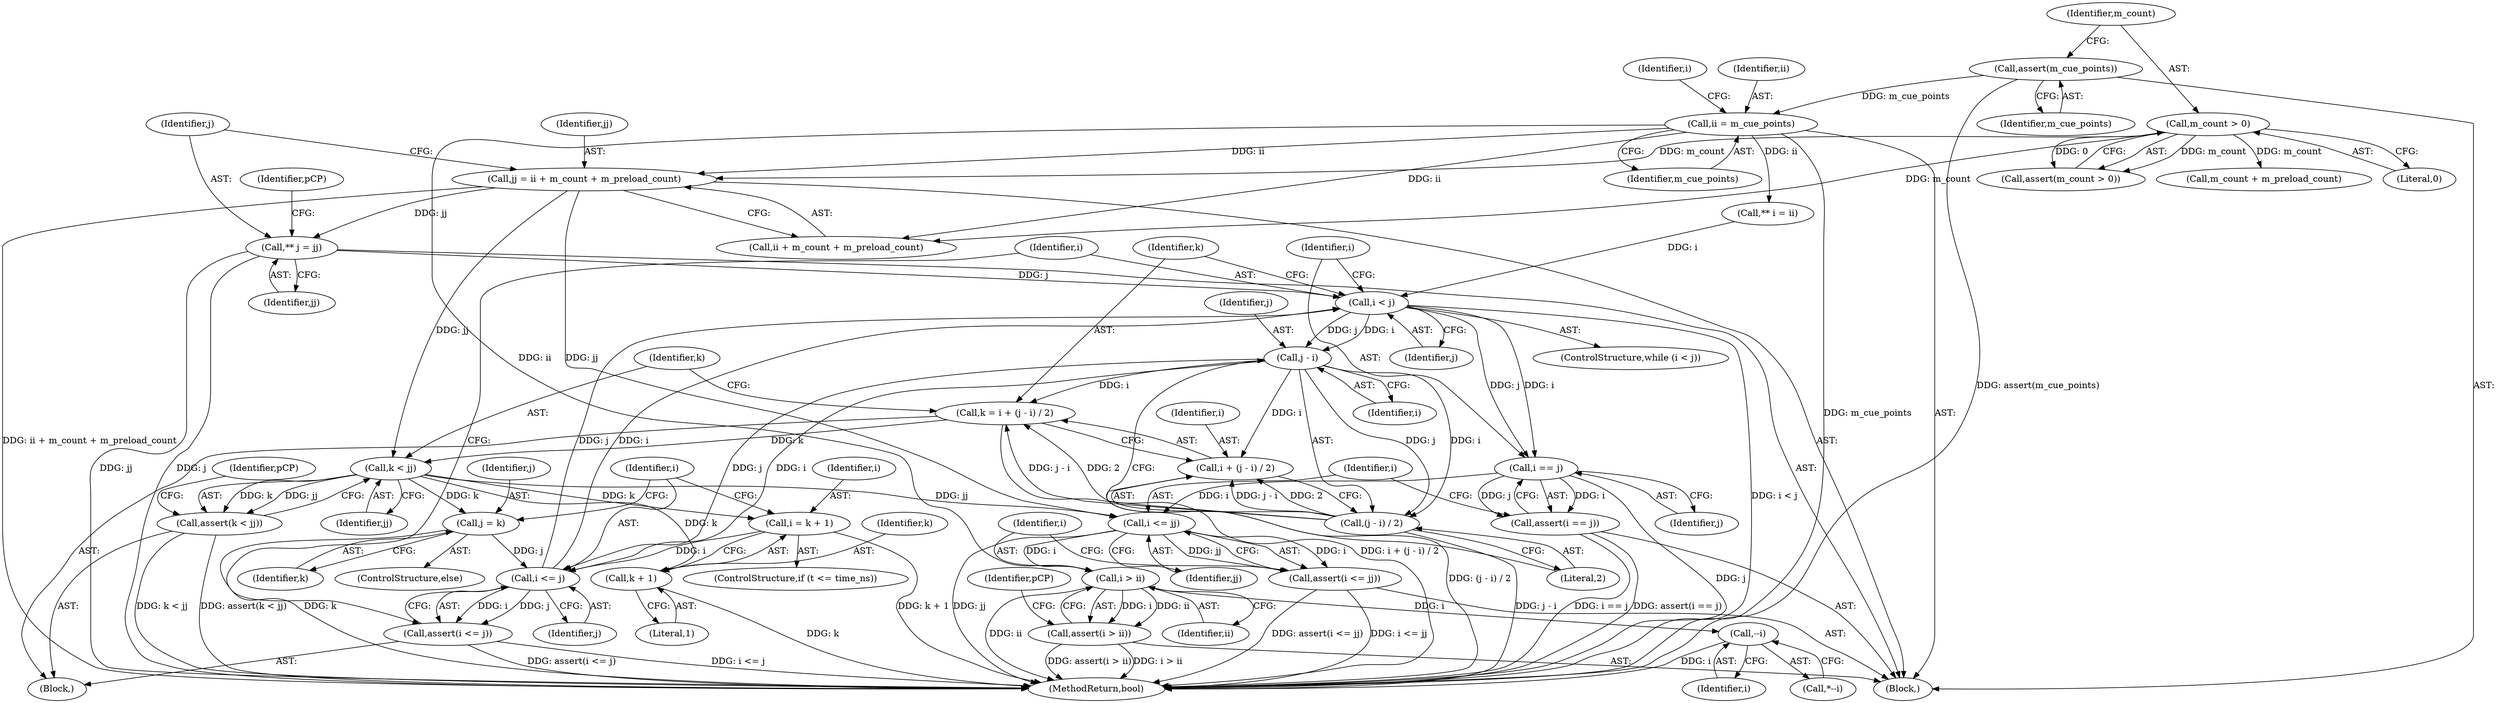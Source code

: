 digraph "0_Android_04839626ed859623901ebd3a5fd483982186b59d_39@integer" {
"1000127" [label="(Call,jj = ii + m_count + m_preload_count)"];
"1000120" [label="(Call,ii = m_cue_points)"];
"1000114" [label="(Call,assert(m_cue_points))"];
"1000117" [label="(Call,m_count > 0)"];
"1000135" [label="(Call,** j = jj)"];
"1000164" [label="(Call,i < j)"];
"1000173" [label="(Call,j - i)"];
"1000168" [label="(Call,k = i + (j - i) / 2)"];
"1000178" [label="(Call,k < jj)"];
"1000177" [label="(Call,assert(k < jj))"];
"1000198" [label="(Call,i = k + 1)"];
"1000208" [label="(Call,i <= j)"];
"1000207" [label="(Call,assert(i <= j))"];
"1000200" [label="(Call,k + 1)"];
"1000204" [label="(Call,j = k)"];
"1000216" [label="(Call,i <= jj)"];
"1000215" [label="(Call,assert(i <= jj))"];
"1000220" [label="(Call,i > ii)"];
"1000219" [label="(Call,assert(i > ii))"];
"1000226" [label="(Call,--i)"];
"1000170" [label="(Call,i + (j - i) / 2)"];
"1000172" [label="(Call,(j - i) / 2)"];
"1000212" [label="(Call,i == j)"];
"1000211" [label="(Call,assert(i == j))"];
"1000208" [label="(Call,i <= j)"];
"1000116" [label="(Call,assert(m_count > 0))"];
"1000200" [label="(Call,k + 1)"];
"1000210" [label="(Identifier,j)"];
"1000201" [label="(Identifier,k)"];
"1000164" [label="(Call,i < j)"];
"1000114" [label="(Call,assert(m_cue_points))"];
"1000179" [label="(Identifier,k)"];
"1000224" [label="(Identifier,pCP)"];
"1000178" [label="(Call,k < jj)"];
"1000124" [label="(Call,** i = ii)"];
"1000131" [label="(Call,m_count + m_preload_count)"];
"1000163" [label="(ControlStructure,while (i < j))"];
"1000171" [label="(Identifier,i)"];
"1000118" [label="(Identifier,m_count)"];
"1000129" [label="(Call,ii + m_count + m_preload_count)"];
"1000218" [label="(Identifier,jj)"];
"1000127" [label="(Call,jj = ii + m_count + m_preload_count)"];
"1000222" [label="(Identifier,ii)"];
"1000213" [label="(Identifier,i)"];
"1000225" [label="(Call,*--i)"];
"1000227" [label="(Identifier,i)"];
"1000207" [label="(Call,assert(i <= j))"];
"1000206" [label="(Identifier,k)"];
"1000180" [label="(Identifier,jj)"];
"1000169" [label="(Identifier,k)"];
"1000106" [label="(Block,)"];
"1000204" [label="(Call,j = k)"];
"1000216" [label="(Call,i <= jj)"];
"1000125" [label="(Identifier,i)"];
"1000119" [label="(Literal,0)"];
"1000205" [label="(Identifier,j)"];
"1000199" [label="(Identifier,i)"];
"1000202" [label="(Literal,1)"];
"1000219" [label="(Call,assert(i > ii))"];
"1000214" [label="(Identifier,j)"];
"1000176" [label="(Literal,2)"];
"1000166" [label="(Identifier,j)"];
"1000172" [label="(Call,(j - i) / 2)"];
"1000135" [label="(Call,** j = jj)"];
"1000165" [label="(Identifier,i)"];
"1000209" [label="(Identifier,i)"];
"1000117" [label="(Call,m_count > 0)"];
"1000203" [label="(ControlStructure,else)"];
"1000243" [label="(MethodReturn,bool)"];
"1000122" [label="(Identifier,m_cue_points)"];
"1000221" [label="(Identifier,i)"];
"1000226" [label="(Call,--i)"];
"1000167" [label="(Block,)"];
"1000170" [label="(Call,i + (j - i) / 2)"];
"1000174" [label="(Identifier,j)"];
"1000215" [label="(Call,assert(i <= jj))"];
"1000211" [label="(Call,assert(i == j))"];
"1000220" [label="(Call,i > ii)"];
"1000212" [label="(Call,i == j)"];
"1000173" [label="(Call,j - i)"];
"1000168" [label="(Call,k = i + (j - i) / 2)"];
"1000115" [label="(Identifier,m_cue_points)"];
"1000177" [label="(Call,assert(k < jj))"];
"1000139" [label="(Identifier,pCP)"];
"1000121" [label="(Identifier,ii)"];
"1000175" [label="(Identifier,i)"];
"1000137" [label="(Identifier,jj)"];
"1000198" [label="(Call,i = k + 1)"];
"1000194" [label="(ControlStructure,if (t <= time_ns))"];
"1000217" [label="(Identifier,i)"];
"1000128" [label="(Identifier,jj)"];
"1000136" [label="(Identifier,j)"];
"1000182" [label="(Identifier,pCP)"];
"1000120" [label="(Call,ii = m_cue_points)"];
"1000127" -> "1000106"  [label="AST: "];
"1000127" -> "1000129"  [label="CFG: "];
"1000128" -> "1000127"  [label="AST: "];
"1000129" -> "1000127"  [label="AST: "];
"1000136" -> "1000127"  [label="CFG: "];
"1000127" -> "1000243"  [label="DDG: ii + m_count + m_preload_count"];
"1000120" -> "1000127"  [label="DDG: ii"];
"1000117" -> "1000127"  [label="DDG: m_count"];
"1000127" -> "1000135"  [label="DDG: jj"];
"1000127" -> "1000178"  [label="DDG: jj"];
"1000127" -> "1000216"  [label="DDG: jj"];
"1000120" -> "1000106"  [label="AST: "];
"1000120" -> "1000122"  [label="CFG: "];
"1000121" -> "1000120"  [label="AST: "];
"1000122" -> "1000120"  [label="AST: "];
"1000125" -> "1000120"  [label="CFG: "];
"1000120" -> "1000243"  [label="DDG: m_cue_points"];
"1000114" -> "1000120"  [label="DDG: m_cue_points"];
"1000120" -> "1000124"  [label="DDG: ii"];
"1000120" -> "1000129"  [label="DDG: ii"];
"1000120" -> "1000220"  [label="DDG: ii"];
"1000114" -> "1000106"  [label="AST: "];
"1000114" -> "1000115"  [label="CFG: "];
"1000115" -> "1000114"  [label="AST: "];
"1000118" -> "1000114"  [label="CFG: "];
"1000114" -> "1000243"  [label="DDG: assert(m_cue_points)"];
"1000117" -> "1000116"  [label="AST: "];
"1000117" -> "1000119"  [label="CFG: "];
"1000118" -> "1000117"  [label="AST: "];
"1000119" -> "1000117"  [label="AST: "];
"1000116" -> "1000117"  [label="CFG: "];
"1000117" -> "1000116"  [label="DDG: m_count"];
"1000117" -> "1000116"  [label="DDG: 0"];
"1000117" -> "1000129"  [label="DDG: m_count"];
"1000117" -> "1000131"  [label="DDG: m_count"];
"1000135" -> "1000106"  [label="AST: "];
"1000135" -> "1000137"  [label="CFG: "];
"1000136" -> "1000135"  [label="AST: "];
"1000137" -> "1000135"  [label="AST: "];
"1000139" -> "1000135"  [label="CFG: "];
"1000135" -> "1000243"  [label="DDG: jj"];
"1000135" -> "1000243"  [label="DDG: j"];
"1000135" -> "1000164"  [label="DDG: j"];
"1000164" -> "1000163"  [label="AST: "];
"1000164" -> "1000166"  [label="CFG: "];
"1000165" -> "1000164"  [label="AST: "];
"1000166" -> "1000164"  [label="AST: "];
"1000169" -> "1000164"  [label="CFG: "];
"1000213" -> "1000164"  [label="CFG: "];
"1000164" -> "1000243"  [label="DDG: i < j"];
"1000124" -> "1000164"  [label="DDG: i"];
"1000208" -> "1000164"  [label="DDG: i"];
"1000208" -> "1000164"  [label="DDG: j"];
"1000164" -> "1000173"  [label="DDG: j"];
"1000164" -> "1000173"  [label="DDG: i"];
"1000164" -> "1000212"  [label="DDG: i"];
"1000164" -> "1000212"  [label="DDG: j"];
"1000173" -> "1000172"  [label="AST: "];
"1000173" -> "1000175"  [label="CFG: "];
"1000174" -> "1000173"  [label="AST: "];
"1000175" -> "1000173"  [label="AST: "];
"1000176" -> "1000173"  [label="CFG: "];
"1000173" -> "1000168"  [label="DDG: i"];
"1000173" -> "1000170"  [label="DDG: i"];
"1000173" -> "1000172"  [label="DDG: j"];
"1000173" -> "1000172"  [label="DDG: i"];
"1000173" -> "1000208"  [label="DDG: i"];
"1000173" -> "1000208"  [label="DDG: j"];
"1000168" -> "1000167"  [label="AST: "];
"1000168" -> "1000170"  [label="CFG: "];
"1000169" -> "1000168"  [label="AST: "];
"1000170" -> "1000168"  [label="AST: "];
"1000179" -> "1000168"  [label="CFG: "];
"1000168" -> "1000243"  [label="DDG: i + (j - i) / 2"];
"1000172" -> "1000168"  [label="DDG: j - i"];
"1000172" -> "1000168"  [label="DDG: 2"];
"1000168" -> "1000178"  [label="DDG: k"];
"1000178" -> "1000177"  [label="AST: "];
"1000178" -> "1000180"  [label="CFG: "];
"1000179" -> "1000178"  [label="AST: "];
"1000180" -> "1000178"  [label="AST: "];
"1000177" -> "1000178"  [label="CFG: "];
"1000178" -> "1000177"  [label="DDG: k"];
"1000178" -> "1000177"  [label="DDG: jj"];
"1000178" -> "1000198"  [label="DDG: k"];
"1000178" -> "1000200"  [label="DDG: k"];
"1000178" -> "1000204"  [label="DDG: k"];
"1000178" -> "1000216"  [label="DDG: jj"];
"1000177" -> "1000167"  [label="AST: "];
"1000182" -> "1000177"  [label="CFG: "];
"1000177" -> "1000243"  [label="DDG: k < jj"];
"1000177" -> "1000243"  [label="DDG: assert(k < jj)"];
"1000198" -> "1000194"  [label="AST: "];
"1000198" -> "1000200"  [label="CFG: "];
"1000199" -> "1000198"  [label="AST: "];
"1000200" -> "1000198"  [label="AST: "];
"1000209" -> "1000198"  [label="CFG: "];
"1000198" -> "1000243"  [label="DDG: k + 1"];
"1000198" -> "1000208"  [label="DDG: i"];
"1000208" -> "1000207"  [label="AST: "];
"1000208" -> "1000210"  [label="CFG: "];
"1000209" -> "1000208"  [label="AST: "];
"1000210" -> "1000208"  [label="AST: "];
"1000207" -> "1000208"  [label="CFG: "];
"1000208" -> "1000207"  [label="DDG: i"];
"1000208" -> "1000207"  [label="DDG: j"];
"1000204" -> "1000208"  [label="DDG: j"];
"1000207" -> "1000167"  [label="AST: "];
"1000165" -> "1000207"  [label="CFG: "];
"1000207" -> "1000243"  [label="DDG: i <= j"];
"1000207" -> "1000243"  [label="DDG: assert(i <= j)"];
"1000200" -> "1000202"  [label="CFG: "];
"1000201" -> "1000200"  [label="AST: "];
"1000202" -> "1000200"  [label="AST: "];
"1000200" -> "1000243"  [label="DDG: k"];
"1000204" -> "1000203"  [label="AST: "];
"1000204" -> "1000206"  [label="CFG: "];
"1000205" -> "1000204"  [label="AST: "];
"1000206" -> "1000204"  [label="AST: "];
"1000209" -> "1000204"  [label="CFG: "];
"1000204" -> "1000243"  [label="DDG: k"];
"1000216" -> "1000215"  [label="AST: "];
"1000216" -> "1000218"  [label="CFG: "];
"1000217" -> "1000216"  [label="AST: "];
"1000218" -> "1000216"  [label="AST: "];
"1000215" -> "1000216"  [label="CFG: "];
"1000216" -> "1000243"  [label="DDG: jj"];
"1000216" -> "1000215"  [label="DDG: i"];
"1000216" -> "1000215"  [label="DDG: jj"];
"1000212" -> "1000216"  [label="DDG: i"];
"1000216" -> "1000220"  [label="DDG: i"];
"1000215" -> "1000106"  [label="AST: "];
"1000221" -> "1000215"  [label="CFG: "];
"1000215" -> "1000243"  [label="DDG: i <= jj"];
"1000215" -> "1000243"  [label="DDG: assert(i <= jj)"];
"1000220" -> "1000219"  [label="AST: "];
"1000220" -> "1000222"  [label="CFG: "];
"1000221" -> "1000220"  [label="AST: "];
"1000222" -> "1000220"  [label="AST: "];
"1000219" -> "1000220"  [label="CFG: "];
"1000220" -> "1000243"  [label="DDG: ii"];
"1000220" -> "1000219"  [label="DDG: i"];
"1000220" -> "1000219"  [label="DDG: ii"];
"1000220" -> "1000226"  [label="DDG: i"];
"1000219" -> "1000106"  [label="AST: "];
"1000224" -> "1000219"  [label="CFG: "];
"1000219" -> "1000243"  [label="DDG: assert(i > ii)"];
"1000219" -> "1000243"  [label="DDG: i > ii"];
"1000226" -> "1000225"  [label="AST: "];
"1000226" -> "1000227"  [label="CFG: "];
"1000227" -> "1000226"  [label="AST: "];
"1000225" -> "1000226"  [label="CFG: "];
"1000226" -> "1000243"  [label="DDG: i"];
"1000170" -> "1000172"  [label="CFG: "];
"1000171" -> "1000170"  [label="AST: "];
"1000172" -> "1000170"  [label="AST: "];
"1000170" -> "1000243"  [label="DDG: (j - i) / 2"];
"1000172" -> "1000170"  [label="DDG: j - i"];
"1000172" -> "1000170"  [label="DDG: 2"];
"1000172" -> "1000176"  [label="CFG: "];
"1000176" -> "1000172"  [label="AST: "];
"1000172" -> "1000243"  [label="DDG: j - i"];
"1000212" -> "1000211"  [label="AST: "];
"1000212" -> "1000214"  [label="CFG: "];
"1000213" -> "1000212"  [label="AST: "];
"1000214" -> "1000212"  [label="AST: "];
"1000211" -> "1000212"  [label="CFG: "];
"1000212" -> "1000243"  [label="DDG: j"];
"1000212" -> "1000211"  [label="DDG: i"];
"1000212" -> "1000211"  [label="DDG: j"];
"1000211" -> "1000106"  [label="AST: "];
"1000217" -> "1000211"  [label="CFG: "];
"1000211" -> "1000243"  [label="DDG: i == j"];
"1000211" -> "1000243"  [label="DDG: assert(i == j)"];
}
